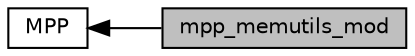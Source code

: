 digraph "mpp_memutils_mod"
{
  edge [fontname="Helvetica",fontsize="10",labelfontname="Helvetica",labelfontsize="10"];
  node [fontname="Helvetica",fontsize="10",shape=box];
  rankdir=LR;
  Node1 [label="mpp_memutils_mod",height=0.2,width=0.4,color="black", fillcolor="grey75", style="filled", fontcolor="black",tooltip="Routines to initialize and report on memory usage during the model run."];
  Node2 [label="MPP",height=0.2,width=0.4,color="black", fillcolor="white", style="filled",URL="$group__mpp.html",tooltip="Modules and associated files in the mpp directory."];
  Node2->Node1 [shape=plaintext, dir="back", style="solid"];
}
